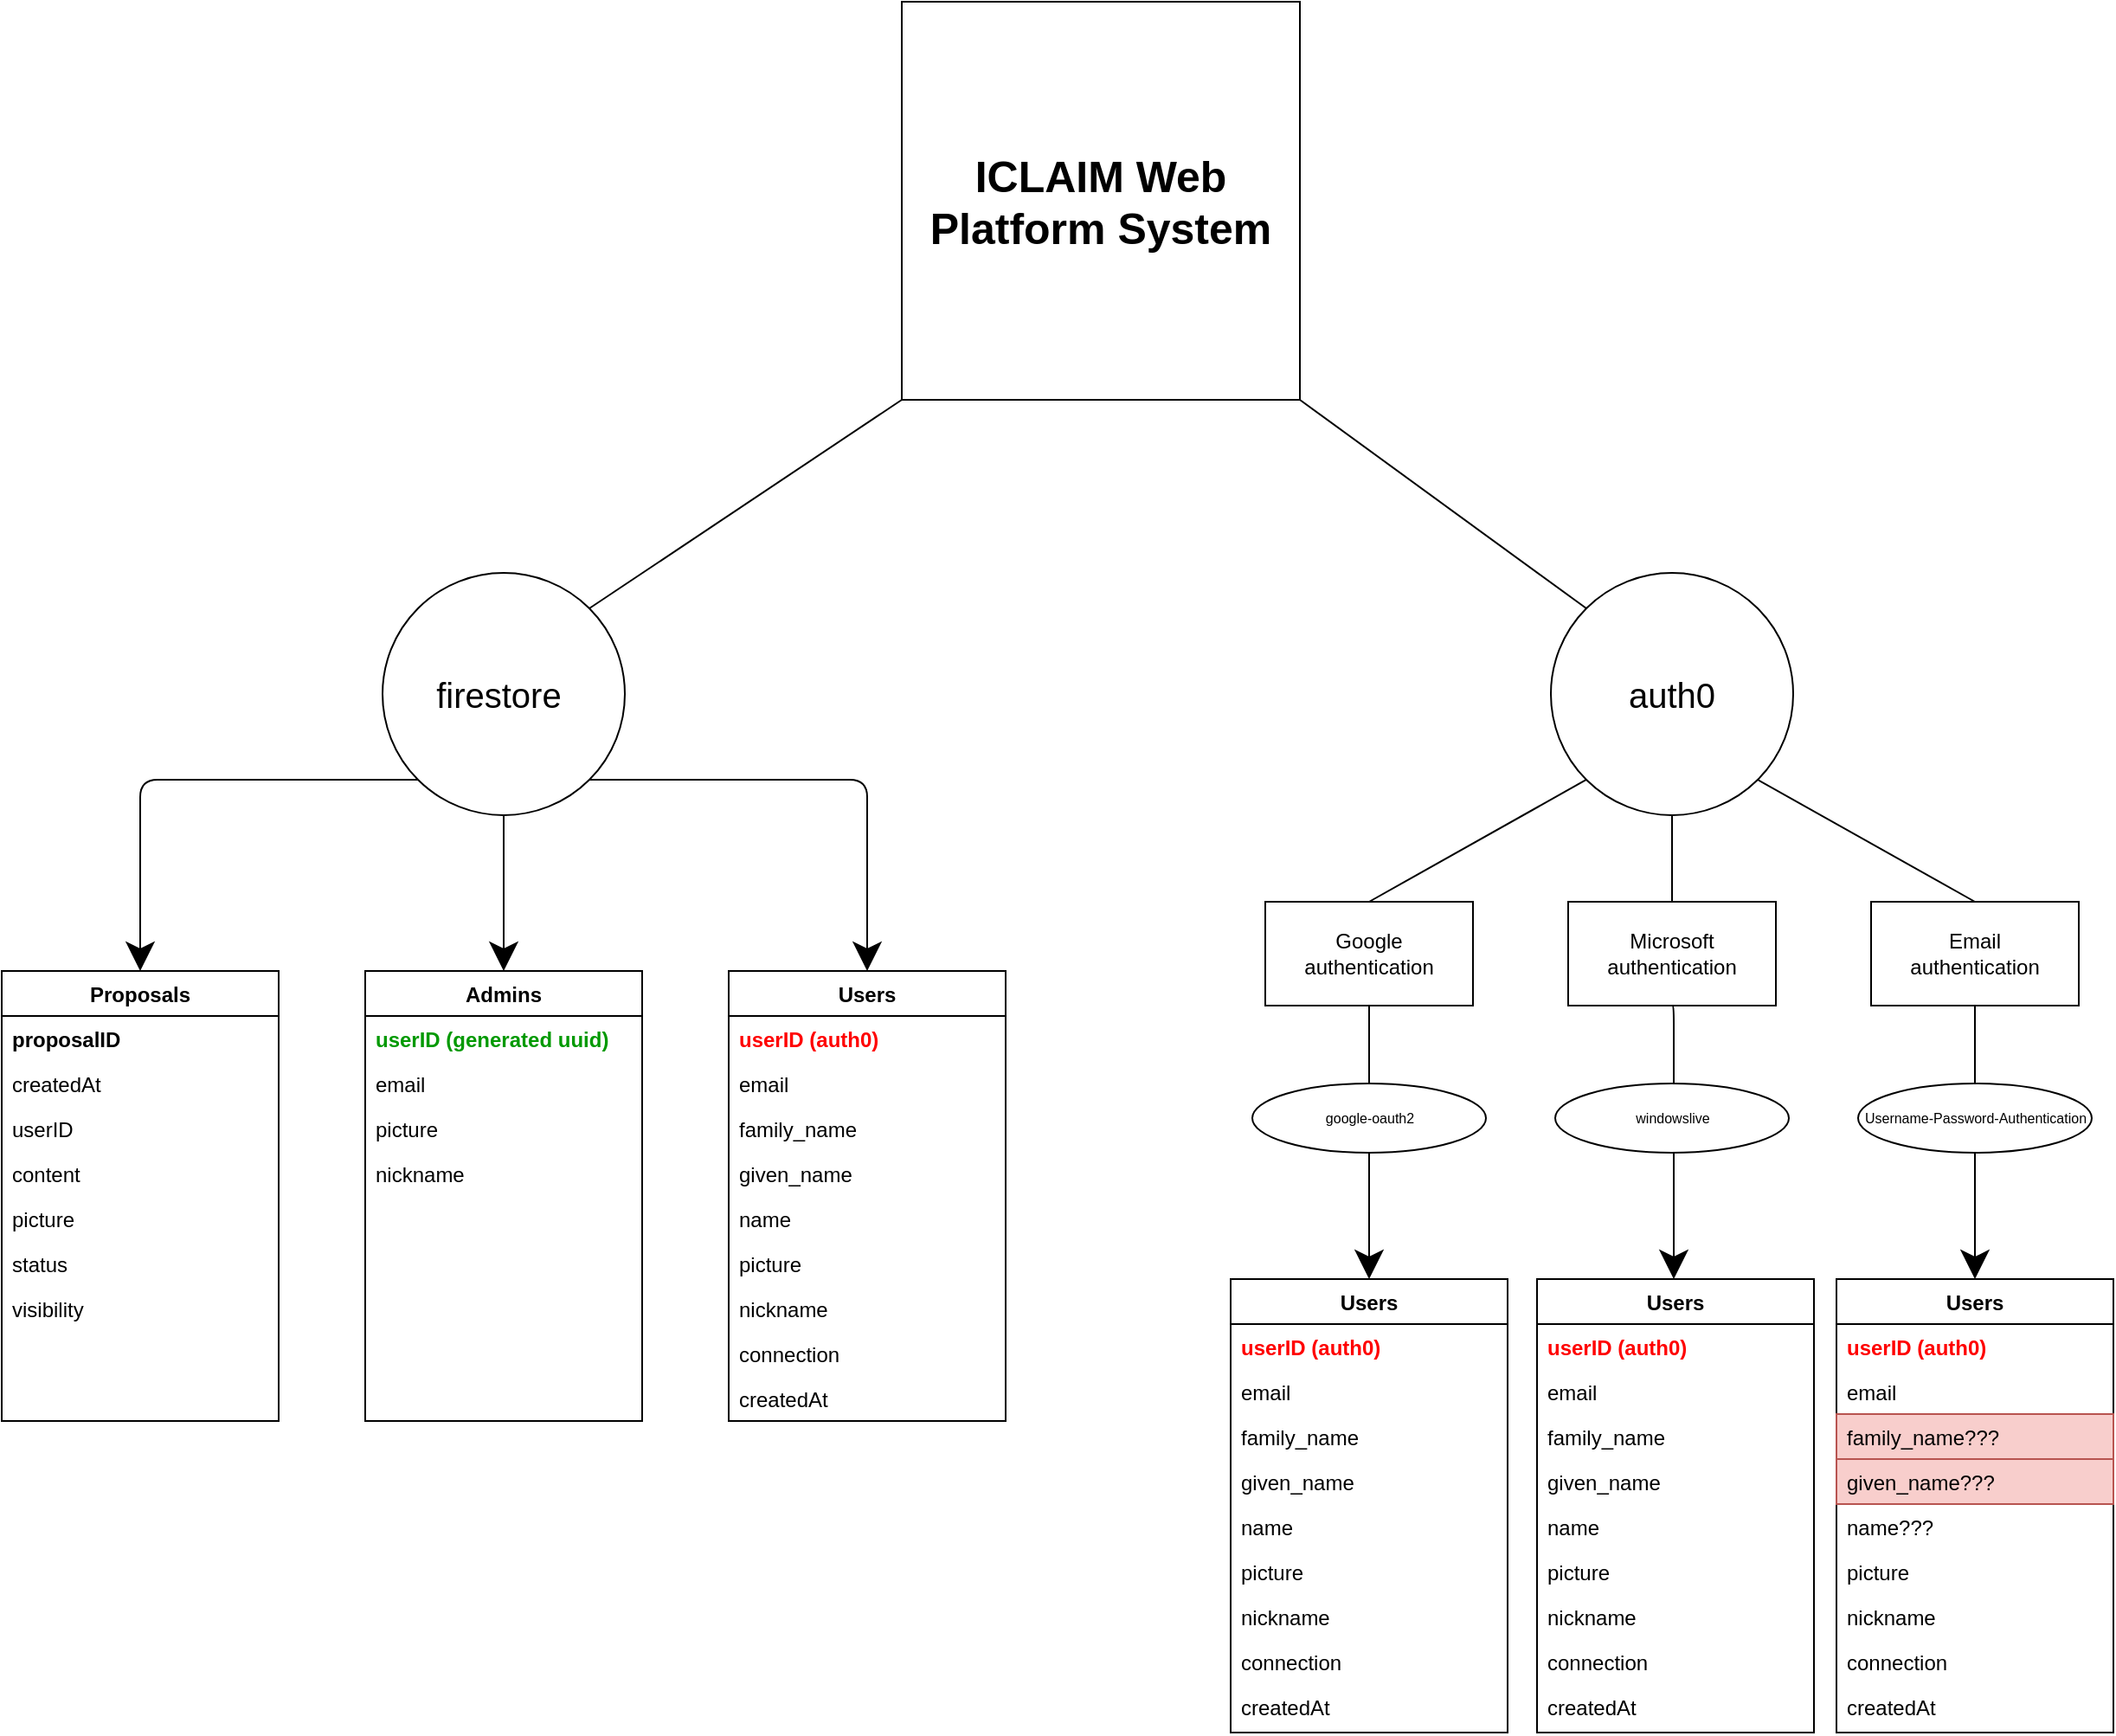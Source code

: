 <mxfile version="15.4.1" type="github">
  <diagram id="C5RBs43oDa-KdzZeNtuy" name="Page-1">
    <mxGraphModel dx="1807" dy="1753" grid="1" gridSize="10" guides="1" tooltips="1" connect="1" arrows="1" fold="1" page="1" pageScale="1" pageWidth="827" pageHeight="1169" math="0" shadow="0">
      <root>
        <mxCell id="WIyWlLk6GJQsqaUBKTNV-0" />
        <mxCell id="WIyWlLk6GJQsqaUBKTNV-1" parent="WIyWlLk6GJQsqaUBKTNV-0" />
        <mxCell id="mBqJHZcOA5LG5bO_AFRF-16" style="edgeStyle=none;orthogonalLoop=1;jettySize=auto;html=1;exitX=0.5;exitY=1;exitDx=0;exitDy=0;entryX=0.5;entryY=0;entryDx=0;entryDy=0;fontSize=12;endArrow=none;startSize=14;endSize=14;sourcePerimeterSpacing=8;targetPerimeterSpacing=8;" parent="WIyWlLk6GJQsqaUBKTNV-1" source="mBqJHZcOA5LG5bO_AFRF-1" target="mBqJHZcOA5LG5bO_AFRF-15" edge="1">
          <mxGeometry relative="1" as="geometry" />
        </mxCell>
        <mxCell id="mBqJHZcOA5LG5bO_AFRF-1" value="auth0" style="ellipse;whiteSpace=wrap;html=1;aspect=fixed;hachureGap=4;pointerEvents=0;fontSize=20;" parent="WIyWlLk6GJQsqaUBKTNV-1" vertex="1">
          <mxGeometry x="695" y="250" width="140" height="140" as="geometry" />
        </mxCell>
        <mxCell id="mBqJHZcOA5LG5bO_AFRF-2" value="Users" style="swimlane;fontStyle=1;align=center;verticalAlign=top;childLayout=stackLayout;horizontal=1;startSize=26;horizontalStack=0;resizeParent=1;resizeLast=0;collapsible=1;marginBottom=0;rounded=0;shadow=0;strokeWidth=1;" parent="WIyWlLk6GJQsqaUBKTNV-1" vertex="1">
          <mxGeometry x="510" y="658" width="160" height="262" as="geometry">
            <mxRectangle x="230" y="140" width="160" height="26" as="alternateBounds" />
          </mxGeometry>
        </mxCell>
        <mxCell id="mBqJHZcOA5LG5bO_AFRF-104" value="userID (auth0)" style="text;align=left;verticalAlign=top;spacingLeft=4;spacingRight=4;overflow=hidden;rotatable=0;points=[[0,0.5],[1,0.5]];portConstraint=eastwest;rounded=0;shadow=0;html=0;fontStyle=1;fontColor=#FF0000;" parent="mBqJHZcOA5LG5bO_AFRF-2" vertex="1">
          <mxGeometry y="26" width="160" height="26" as="geometry" />
        </mxCell>
        <mxCell id="mBqJHZcOA5LG5bO_AFRF-3" value="email" style="text;align=left;verticalAlign=top;spacingLeft=4;spacingRight=4;overflow=hidden;rotatable=0;points=[[0,0.5],[1,0.5]];portConstraint=eastwest;" parent="mBqJHZcOA5LG5bO_AFRF-2" vertex="1">
          <mxGeometry y="52" width="160" height="26" as="geometry" />
        </mxCell>
        <mxCell id="mBqJHZcOA5LG5bO_AFRF-29" value="family_name" style="text;align=left;verticalAlign=top;spacingLeft=4;spacingRight=4;overflow=hidden;rotatable=0;points=[[0,0.5],[1,0.5]];portConstraint=eastwest;rounded=0;shadow=0;html=0;" parent="mBqJHZcOA5LG5bO_AFRF-2" vertex="1">
          <mxGeometry y="78" width="160" height="26" as="geometry" />
        </mxCell>
        <mxCell id="mBqJHZcOA5LG5bO_AFRF-4" value="given_name" style="text;align=left;verticalAlign=top;spacingLeft=4;spacingRight=4;overflow=hidden;rotatable=0;points=[[0,0.5],[1,0.5]];portConstraint=eastwest;rounded=0;shadow=0;html=0;" parent="mBqJHZcOA5LG5bO_AFRF-2" vertex="1">
          <mxGeometry y="104" width="160" height="26" as="geometry" />
        </mxCell>
        <mxCell id="mBqJHZcOA5LG5bO_AFRF-5" value="name" style="text;align=left;verticalAlign=top;spacingLeft=4;spacingRight=4;overflow=hidden;rotatable=0;points=[[0,0.5],[1,0.5]];portConstraint=eastwest;rounded=0;shadow=0;html=0;" parent="mBqJHZcOA5LG5bO_AFRF-2" vertex="1">
          <mxGeometry y="130" width="160" height="26" as="geometry" />
        </mxCell>
        <mxCell id="mBqJHZcOA5LG5bO_AFRF-36" value="picture" style="text;align=left;verticalAlign=top;spacingLeft=4;spacingRight=4;overflow=hidden;rotatable=0;points=[[0,0.5],[1,0.5]];portConstraint=eastwest;rounded=0;shadow=0;html=0;" parent="mBqJHZcOA5LG5bO_AFRF-2" vertex="1">
          <mxGeometry y="156" width="160" height="26" as="geometry" />
        </mxCell>
        <mxCell id="mBqJHZcOA5LG5bO_AFRF-38" value="nickname" style="text;align=left;verticalAlign=top;spacingLeft=4;spacingRight=4;overflow=hidden;rotatable=0;points=[[0,0.5],[1,0.5]];portConstraint=eastwest;rounded=0;shadow=0;html=0;" parent="mBqJHZcOA5LG5bO_AFRF-2" vertex="1">
          <mxGeometry y="182" width="160" height="26" as="geometry" />
        </mxCell>
        <mxCell id="mBqJHZcOA5LG5bO_AFRF-47" value="connection" style="text;align=left;verticalAlign=top;spacingLeft=4;spacingRight=4;overflow=hidden;rotatable=0;points=[[0,0.5],[1,0.5]];portConstraint=eastwest;rounded=0;shadow=0;html=0;" parent="mBqJHZcOA5LG5bO_AFRF-2" vertex="1">
          <mxGeometry y="208" width="160" height="26" as="geometry" />
        </mxCell>
        <mxCell id="mBqJHZcOA5LG5bO_AFRF-77" value="createdAt" style="text;align=left;verticalAlign=top;spacingLeft=4;spacingRight=4;overflow=hidden;rotatable=0;points=[[0,0.5],[1,0.5]];portConstraint=eastwest;rounded=0;shadow=0;html=0;" parent="mBqJHZcOA5LG5bO_AFRF-2" vertex="1">
          <mxGeometry y="234" width="160" height="26" as="geometry" />
        </mxCell>
        <mxCell id="mBqJHZcOA5LG5bO_AFRF-13" value="" style="group" parent="WIyWlLk6GJQsqaUBKTNV-1" vertex="1" connectable="0">
          <mxGeometry x="530" y="440" width="120" height="60" as="geometry" />
        </mxCell>
        <mxCell id="mBqJHZcOA5LG5bO_AFRF-10" value="" style="rounded=0;whiteSpace=wrap;html=1;hachureGap=4;pointerEvents=0;fontSize=20;" parent="mBqJHZcOA5LG5bO_AFRF-13" vertex="1">
          <mxGeometry width="120" height="60" as="geometry" />
        </mxCell>
        <mxCell id="mBqJHZcOA5LG5bO_AFRF-12" value="Google authentication" style="text;html=1;strokeColor=none;fillColor=none;align=center;verticalAlign=middle;whiteSpace=wrap;rounded=0;hachureGap=4;pointerEvents=0;fontSize=12;" parent="mBqJHZcOA5LG5bO_AFRF-13" vertex="1">
          <mxGeometry x="40" y="20" width="40" height="20" as="geometry" />
        </mxCell>
        <mxCell id="mBqJHZcOA5LG5bO_AFRF-14" value="" style="endArrow=none;html=1;fontSize=12;startSize=14;endSize=14;sourcePerimeterSpacing=8;targetPerimeterSpacing=8;entryX=0;entryY=1;entryDx=0;entryDy=0;exitX=0.5;exitY=0;exitDx=0;exitDy=0;" parent="WIyWlLk6GJQsqaUBKTNV-1" source="mBqJHZcOA5LG5bO_AFRF-10" target="mBqJHZcOA5LG5bO_AFRF-1" edge="1">
          <mxGeometry width="50" height="50" relative="1" as="geometry">
            <mxPoint x="680" y="380" as="sourcePoint" />
            <mxPoint x="730" y="330" as="targetPoint" />
          </mxGeometry>
        </mxCell>
        <mxCell id="mBqJHZcOA5LG5bO_AFRF-18" value="" style="group" parent="WIyWlLk6GJQsqaUBKTNV-1" vertex="1" connectable="0">
          <mxGeometry x="705" y="440" width="120" height="60" as="geometry" />
        </mxCell>
        <mxCell id="mBqJHZcOA5LG5bO_AFRF-15" value="" style="rounded=0;whiteSpace=wrap;html=1;hachureGap=4;pointerEvents=0;fontSize=20;" parent="mBqJHZcOA5LG5bO_AFRF-18" vertex="1">
          <mxGeometry width="120" height="60" as="geometry" />
        </mxCell>
        <mxCell id="mBqJHZcOA5LG5bO_AFRF-17" value="Microsoft authentication" style="text;html=1;strokeColor=none;fillColor=none;align=center;verticalAlign=middle;whiteSpace=wrap;rounded=0;hachureGap=4;pointerEvents=0;fontSize=12;" parent="mBqJHZcOA5LG5bO_AFRF-18" vertex="1">
          <mxGeometry x="40" y="20" width="40" height="20" as="geometry" />
        </mxCell>
        <mxCell id="mBqJHZcOA5LG5bO_AFRF-19" value="" style="group" parent="WIyWlLk6GJQsqaUBKTNV-1" vertex="1" connectable="0">
          <mxGeometry x="880" y="440" width="120" height="60" as="geometry" />
        </mxCell>
        <mxCell id="mBqJHZcOA5LG5bO_AFRF-20" value="" style="rounded=0;whiteSpace=wrap;html=1;hachureGap=4;pointerEvents=0;fontSize=20;" parent="mBqJHZcOA5LG5bO_AFRF-19" vertex="1">
          <mxGeometry width="120" height="60" as="geometry" />
        </mxCell>
        <mxCell id="mBqJHZcOA5LG5bO_AFRF-21" value="Email authentication" style="text;html=1;strokeColor=none;fillColor=none;align=center;verticalAlign=middle;whiteSpace=wrap;rounded=0;hachureGap=4;pointerEvents=0;fontSize=12;" parent="mBqJHZcOA5LG5bO_AFRF-19" vertex="1">
          <mxGeometry x="40" y="20" width="40" height="20" as="geometry" />
        </mxCell>
        <mxCell id="mBqJHZcOA5LG5bO_AFRF-22" style="edgeStyle=none;orthogonalLoop=1;jettySize=auto;html=1;exitX=0.5;exitY=0;exitDx=0;exitDy=0;entryX=1;entryY=1;entryDx=0;entryDy=0;fontSize=12;endArrow=none;startSize=14;endSize=14;sourcePerimeterSpacing=8;targetPerimeterSpacing=8;" parent="WIyWlLk6GJQsqaUBKTNV-1" source="mBqJHZcOA5LG5bO_AFRF-20" target="mBqJHZcOA5LG5bO_AFRF-1" edge="1">
          <mxGeometry relative="1" as="geometry" />
        </mxCell>
        <mxCell id="mBqJHZcOA5LG5bO_AFRF-24" style="edgeStyle=none;orthogonalLoop=1;jettySize=auto;html=1;exitX=1;exitY=1;exitDx=0;exitDy=0;entryX=0;entryY=0;entryDx=0;entryDy=0;fontSize=12;endArrow=none;startSize=14;endSize=14;sourcePerimeterSpacing=8;targetPerimeterSpacing=8;" parent="WIyWlLk6GJQsqaUBKTNV-1" source="mBqJHZcOA5LG5bO_AFRF-23" target="mBqJHZcOA5LG5bO_AFRF-1" edge="1">
          <mxGeometry relative="1" as="geometry" />
        </mxCell>
        <mxCell id="mBqJHZcOA5LG5bO_AFRF-26" style="edgeStyle=none;orthogonalLoop=1;jettySize=auto;html=1;exitX=0;exitY=1;exitDx=0;exitDy=0;entryX=1;entryY=0;entryDx=0;entryDy=0;fontSize=12;endArrow=none;startSize=14;endSize=14;sourcePerimeterSpacing=8;targetPerimeterSpacing=8;" parent="WIyWlLk6GJQsqaUBKTNV-1" source="mBqJHZcOA5LG5bO_AFRF-23" target="mBqJHZcOA5LG5bO_AFRF-25" edge="1">
          <mxGeometry relative="1" as="geometry" />
        </mxCell>
        <mxCell id="mBqJHZcOA5LG5bO_AFRF-23" value="&lt;font style=&quot;font-size: 25px&quot;&gt;&lt;b&gt;ICLAIM Web Platform System&lt;/b&gt;&lt;/font&gt;" style="whiteSpace=wrap;html=1;aspect=fixed;hachureGap=4;pointerEvents=0;fontSize=12;" parent="WIyWlLk6GJQsqaUBKTNV-1" vertex="1">
          <mxGeometry x="320" y="-80" width="230" height="230" as="geometry" />
        </mxCell>
        <mxCell id="mBqJHZcOA5LG5bO_AFRF-93" style="edgeStyle=segmentEdgeStyle;orthogonalLoop=1;jettySize=auto;html=1;exitX=1;exitY=1;exitDx=0;exitDy=0;entryX=0.5;entryY=0;entryDx=0;entryDy=0;fontSize=8;startSize=14;endSize=14;sourcePerimeterSpacing=8;targetPerimeterSpacing=8;" parent="WIyWlLk6GJQsqaUBKTNV-1" source="mBqJHZcOA5LG5bO_AFRF-25" target="mBqJHZcOA5LG5bO_AFRF-84" edge="1">
          <mxGeometry relative="1" as="geometry" />
        </mxCell>
        <mxCell id="mBqJHZcOA5LG5bO_AFRF-108" style="edgeStyle=segmentEdgeStyle;orthogonalLoop=1;jettySize=auto;html=1;exitX=0.5;exitY=1;exitDx=0;exitDy=0;entryX=0.5;entryY=0;entryDx=0;entryDy=0;fontSize=8;startSize=14;endSize=14;sourcePerimeterSpacing=8;targetPerimeterSpacing=8;" parent="WIyWlLk6GJQsqaUBKTNV-1" source="mBqJHZcOA5LG5bO_AFRF-25" target="mBqJHZcOA5LG5bO_AFRF-94" edge="1">
          <mxGeometry relative="1" as="geometry" />
        </mxCell>
        <mxCell id="mBqJHZcOA5LG5bO_AFRF-119" style="edgeStyle=segmentEdgeStyle;orthogonalLoop=1;jettySize=auto;html=1;exitX=0;exitY=1;exitDx=0;exitDy=0;entryX=0.5;entryY=0;entryDx=0;entryDy=0;fontSize=8;startSize=14;endSize=14;sourcePerimeterSpacing=8;targetPerimeterSpacing=8;" parent="WIyWlLk6GJQsqaUBKTNV-1" source="mBqJHZcOA5LG5bO_AFRF-25" target="mBqJHZcOA5LG5bO_AFRF-109" edge="1">
          <mxGeometry relative="1" as="geometry" />
        </mxCell>
        <mxCell id="mBqJHZcOA5LG5bO_AFRF-25" value="firestore&amp;nbsp;" style="ellipse;whiteSpace=wrap;html=1;aspect=fixed;hachureGap=4;pointerEvents=0;fontSize=20;" parent="WIyWlLk6GJQsqaUBKTNV-1" vertex="1">
          <mxGeometry x="20" y="250" width="140" height="140" as="geometry" />
        </mxCell>
        <mxCell id="mBqJHZcOA5LG5bO_AFRF-37" style="edgeStyle=segmentEdgeStyle;orthogonalLoop=1;jettySize=auto;html=1;exitX=0.5;exitY=1;exitDx=0;exitDy=0;entryX=0.5;entryY=0;entryDx=0;entryDy=0;fontSize=12;startSize=14;endSize=14;targetPerimeterSpacing=8;startArrow=none;" parent="WIyWlLk6GJQsqaUBKTNV-1" target="mBqJHZcOA5LG5bO_AFRF-2" edge="1">
          <mxGeometry relative="1" as="geometry">
            <mxPoint x="590" y="585" as="sourcePoint" />
          </mxGeometry>
        </mxCell>
        <mxCell id="mBqJHZcOA5LG5bO_AFRF-46" style="edgeStyle=segmentEdgeStyle;orthogonalLoop=1;jettySize=auto;html=1;exitX=0.5;exitY=1;exitDx=0;exitDy=0;entryX=0.5;entryY=0;entryDx=0;entryDy=0;fontSize=12;startSize=14;endSize=14;sourcePerimeterSpacing=8;targetPerimeterSpacing=8;" parent="WIyWlLk6GJQsqaUBKTNV-1" source="mBqJHZcOA5LG5bO_AFRF-15" edge="1">
          <mxGeometry relative="1" as="geometry">
            <mxPoint x="766" y="658" as="targetPoint" />
          </mxGeometry>
        </mxCell>
        <mxCell id="mBqJHZcOA5LG5bO_AFRF-55" style="edgeStyle=segmentEdgeStyle;orthogonalLoop=1;jettySize=auto;html=1;exitX=0.5;exitY=1;exitDx=0;exitDy=0;fontSize=12;startSize=14;endSize=14;sourcePerimeterSpacing=8;targetPerimeterSpacing=8;entryX=0.5;entryY=0;entryDx=0;entryDy=0;" parent="WIyWlLk6GJQsqaUBKTNV-1" source="mBqJHZcOA5LG5bO_AFRF-20" target="mBqJHZcOA5LG5bO_AFRF-56" edge="1">
          <mxGeometry relative="1" as="geometry">
            <mxPoint x="940" y="640" as="targetPoint" />
          </mxGeometry>
        </mxCell>
        <mxCell id="mBqJHZcOA5LG5bO_AFRF-56" value="Users" style="swimlane;fontStyle=1;align=center;verticalAlign=top;childLayout=stackLayout;horizontal=1;startSize=26;horizontalStack=0;resizeParent=1;resizeLast=0;collapsible=1;marginBottom=0;rounded=0;shadow=0;strokeWidth=1;" parent="WIyWlLk6GJQsqaUBKTNV-1" vertex="1">
          <mxGeometry x="860" y="658" width="160" height="262" as="geometry">
            <mxRectangle x="230" y="140" width="160" height="26" as="alternateBounds" />
          </mxGeometry>
        </mxCell>
        <mxCell id="mBqJHZcOA5LG5bO_AFRF-106" value="userID (auth0)" style="text;align=left;verticalAlign=top;spacingLeft=4;spacingRight=4;overflow=hidden;rotatable=0;points=[[0,0.5],[1,0.5]];portConstraint=eastwest;rounded=0;shadow=0;html=0;fontStyle=1;fontColor=#FF0000;" parent="mBqJHZcOA5LG5bO_AFRF-56" vertex="1">
          <mxGeometry y="26" width="160" height="26" as="geometry" />
        </mxCell>
        <mxCell id="mBqJHZcOA5LG5bO_AFRF-57" value="email" style="text;align=left;verticalAlign=top;spacingLeft=4;spacingRight=4;overflow=hidden;rotatable=0;points=[[0,0.5],[1,0.5]];portConstraint=eastwest;" parent="mBqJHZcOA5LG5bO_AFRF-56" vertex="1">
          <mxGeometry y="52" width="160" height="26" as="geometry" />
        </mxCell>
        <mxCell id="mBqJHZcOA5LG5bO_AFRF-59" value="family_name???" style="text;align=left;verticalAlign=top;spacingLeft=4;spacingRight=4;overflow=hidden;rotatable=0;points=[[0,0.5],[1,0.5]];portConstraint=eastwest;rounded=0;shadow=0;html=0;fillColor=#f8cecc;strokeColor=#b85450;" parent="mBqJHZcOA5LG5bO_AFRF-56" vertex="1">
          <mxGeometry y="78" width="160" height="26" as="geometry" />
        </mxCell>
        <mxCell id="mBqJHZcOA5LG5bO_AFRF-60" value="given_name???" style="text;align=left;verticalAlign=top;spacingLeft=4;spacingRight=4;overflow=hidden;rotatable=0;points=[[0,0.5],[1,0.5]];portConstraint=eastwest;rounded=0;shadow=0;html=0;fillColor=#f8cecc;strokeColor=#b85450;" parent="mBqJHZcOA5LG5bO_AFRF-56" vertex="1">
          <mxGeometry y="104" width="160" height="26" as="geometry" />
        </mxCell>
        <mxCell id="mBqJHZcOA5LG5bO_AFRF-61" value="name???" style="text;align=left;verticalAlign=top;spacingLeft=4;spacingRight=4;overflow=hidden;rotatable=0;points=[[0,0.5],[1,0.5]];portConstraint=eastwest;rounded=0;shadow=0;html=0;" parent="mBqJHZcOA5LG5bO_AFRF-56" vertex="1">
          <mxGeometry y="130" width="160" height="26" as="geometry" />
        </mxCell>
        <mxCell id="mBqJHZcOA5LG5bO_AFRF-62" value="picture" style="text;align=left;verticalAlign=top;spacingLeft=4;spacingRight=4;overflow=hidden;rotatable=0;points=[[0,0.5],[1,0.5]];portConstraint=eastwest;rounded=0;shadow=0;html=0;" parent="mBqJHZcOA5LG5bO_AFRF-56" vertex="1">
          <mxGeometry y="156" width="160" height="26" as="geometry" />
        </mxCell>
        <mxCell id="mBqJHZcOA5LG5bO_AFRF-81" value="nickname" style="text;align=left;verticalAlign=top;spacingLeft=4;spacingRight=4;overflow=hidden;rotatable=0;points=[[0,0.5],[1,0.5]];portConstraint=eastwest;rounded=0;shadow=0;html=0;" parent="mBqJHZcOA5LG5bO_AFRF-56" vertex="1">
          <mxGeometry y="182" width="160" height="26" as="geometry" />
        </mxCell>
        <mxCell id="mBqJHZcOA5LG5bO_AFRF-82" value="connection" style="text;align=left;verticalAlign=top;spacingLeft=4;spacingRight=4;overflow=hidden;rotatable=0;points=[[0,0.5],[1,0.5]];portConstraint=eastwest;rounded=0;shadow=0;html=0;" parent="mBqJHZcOA5LG5bO_AFRF-56" vertex="1">
          <mxGeometry y="208" width="160" height="26" as="geometry" />
        </mxCell>
        <mxCell id="mBqJHZcOA5LG5bO_AFRF-83" value="createdAt" style="text;align=left;verticalAlign=top;spacingLeft=4;spacingRight=4;overflow=hidden;rotatable=0;points=[[0,0.5],[1,0.5]];portConstraint=eastwest;rounded=0;shadow=0;html=0;" parent="mBqJHZcOA5LG5bO_AFRF-56" vertex="1">
          <mxGeometry y="234" width="160" height="26" as="geometry" />
        </mxCell>
        <mxCell id="mBqJHZcOA5LG5bO_AFRF-65" value="" style="edgeStyle=segmentEdgeStyle;orthogonalLoop=1;jettySize=auto;html=1;exitX=0.5;exitY=1;exitDx=0;exitDy=0;entryX=0.5;entryY=0;entryDx=0;entryDy=0;fontSize=12;startSize=14;endSize=14;sourcePerimeterSpacing=8;endArrow=none;" parent="WIyWlLk6GJQsqaUBKTNV-1" source="mBqJHZcOA5LG5bO_AFRF-10" edge="1">
          <mxGeometry relative="1" as="geometry">
            <mxPoint x="590" y="500" as="sourcePoint" />
            <mxPoint x="590" y="545" as="targetPoint" />
          </mxGeometry>
        </mxCell>
        <mxCell id="mBqJHZcOA5LG5bO_AFRF-66" value="&lt;font style=&quot;font-size: 8px;&quot;&gt;Username-Password-Authentication&lt;/font&gt;" style="ellipse;whiteSpace=wrap;html=1;hachureGap=4;pointerEvents=0;fontSize=8;" parent="WIyWlLk6GJQsqaUBKTNV-1" vertex="1">
          <mxGeometry x="872.5" y="545" width="135" height="40" as="geometry" />
        </mxCell>
        <mxCell id="mBqJHZcOA5LG5bO_AFRF-67" value="&lt;font style=&quot;font-size: 8px&quot;&gt;google-oauth2&lt;/font&gt;" style="ellipse;whiteSpace=wrap;html=1;hachureGap=4;pointerEvents=0;fontSize=8;" parent="WIyWlLk6GJQsqaUBKTNV-1" vertex="1">
          <mxGeometry x="522.5" y="545" width="135" height="40" as="geometry" />
        </mxCell>
        <mxCell id="mBqJHZcOA5LG5bO_AFRF-68" value="&lt;font style=&quot;font-size: 8px&quot;&gt;windowslive&lt;/font&gt;" style="ellipse;whiteSpace=wrap;html=1;hachureGap=4;pointerEvents=0;fontSize=8;" parent="WIyWlLk6GJQsqaUBKTNV-1" vertex="1">
          <mxGeometry x="697.5" y="545" width="135" height="40" as="geometry" />
        </mxCell>
        <mxCell id="mBqJHZcOA5LG5bO_AFRF-69" value="Users" style="swimlane;fontStyle=1;align=center;verticalAlign=top;childLayout=stackLayout;horizontal=1;startSize=26;horizontalStack=0;resizeParent=1;resizeLast=0;collapsible=1;marginBottom=0;rounded=0;shadow=0;strokeWidth=1;" parent="WIyWlLk6GJQsqaUBKTNV-1" vertex="1">
          <mxGeometry x="687" y="658" width="160" height="262" as="geometry">
            <mxRectangle x="230" y="140" width="160" height="26" as="alternateBounds" />
          </mxGeometry>
        </mxCell>
        <mxCell id="mBqJHZcOA5LG5bO_AFRF-105" value="userID (auth0)" style="text;align=left;verticalAlign=top;spacingLeft=4;spacingRight=4;overflow=hidden;rotatable=0;points=[[0,0.5],[1,0.5]];portConstraint=eastwest;rounded=0;shadow=0;html=0;fontStyle=1;fontColor=#FF0000;" parent="mBqJHZcOA5LG5bO_AFRF-69" vertex="1">
          <mxGeometry y="26" width="160" height="26" as="geometry" />
        </mxCell>
        <mxCell id="mBqJHZcOA5LG5bO_AFRF-70" value="email" style="text;align=left;verticalAlign=top;spacingLeft=4;spacingRight=4;overflow=hidden;rotatable=0;points=[[0,0.5],[1,0.5]];portConstraint=eastwest;" parent="mBqJHZcOA5LG5bO_AFRF-69" vertex="1">
          <mxGeometry y="52" width="160" height="26" as="geometry" />
        </mxCell>
        <mxCell id="mBqJHZcOA5LG5bO_AFRF-71" value="family_name" style="text;align=left;verticalAlign=top;spacingLeft=4;spacingRight=4;overflow=hidden;rotatable=0;points=[[0,0.5],[1,0.5]];portConstraint=eastwest;rounded=0;shadow=0;html=0;" parent="mBqJHZcOA5LG5bO_AFRF-69" vertex="1">
          <mxGeometry y="78" width="160" height="26" as="geometry" />
        </mxCell>
        <mxCell id="mBqJHZcOA5LG5bO_AFRF-72" value="given_name" style="text;align=left;verticalAlign=top;spacingLeft=4;spacingRight=4;overflow=hidden;rotatable=0;points=[[0,0.5],[1,0.5]];portConstraint=eastwest;rounded=0;shadow=0;html=0;" parent="mBqJHZcOA5LG5bO_AFRF-69" vertex="1">
          <mxGeometry y="104" width="160" height="26" as="geometry" />
        </mxCell>
        <mxCell id="mBqJHZcOA5LG5bO_AFRF-73" value="name" style="text;align=left;verticalAlign=top;spacingLeft=4;spacingRight=4;overflow=hidden;rotatable=0;points=[[0,0.5],[1,0.5]];portConstraint=eastwest;rounded=0;shadow=0;html=0;" parent="mBqJHZcOA5LG5bO_AFRF-69" vertex="1">
          <mxGeometry y="130" width="160" height="26" as="geometry" />
        </mxCell>
        <mxCell id="mBqJHZcOA5LG5bO_AFRF-74" value="picture" style="text;align=left;verticalAlign=top;spacingLeft=4;spacingRight=4;overflow=hidden;rotatable=0;points=[[0,0.5],[1,0.5]];portConstraint=eastwest;rounded=0;shadow=0;html=0;" parent="mBqJHZcOA5LG5bO_AFRF-69" vertex="1">
          <mxGeometry y="156" width="160" height="26" as="geometry" />
        </mxCell>
        <mxCell id="mBqJHZcOA5LG5bO_AFRF-75" value="nickname" style="text;align=left;verticalAlign=top;spacingLeft=4;spacingRight=4;overflow=hidden;rotatable=0;points=[[0,0.5],[1,0.5]];portConstraint=eastwest;rounded=0;shadow=0;html=0;" parent="mBqJHZcOA5LG5bO_AFRF-69" vertex="1">
          <mxGeometry y="182" width="160" height="26" as="geometry" />
        </mxCell>
        <mxCell id="mBqJHZcOA5LG5bO_AFRF-78" value="connection" style="text;align=left;verticalAlign=top;spacingLeft=4;spacingRight=4;overflow=hidden;rotatable=0;points=[[0,0.5],[1,0.5]];portConstraint=eastwest;rounded=0;shadow=0;html=0;" parent="mBqJHZcOA5LG5bO_AFRF-69" vertex="1">
          <mxGeometry y="208" width="160" height="26" as="geometry" />
        </mxCell>
        <mxCell id="mBqJHZcOA5LG5bO_AFRF-79" value="createdAt" style="text;align=left;verticalAlign=top;spacingLeft=4;spacingRight=4;overflow=hidden;rotatable=0;points=[[0,0.5],[1,0.5]];portConstraint=eastwest;rounded=0;shadow=0;html=0;" parent="mBqJHZcOA5LG5bO_AFRF-69" vertex="1">
          <mxGeometry y="234" width="160" height="26" as="geometry" />
        </mxCell>
        <mxCell id="mBqJHZcOA5LG5bO_AFRF-84" value="Users" style="swimlane;fontStyle=1;align=center;verticalAlign=top;childLayout=stackLayout;horizontal=1;startSize=26;horizontalStack=0;resizeParent=1;resizeLast=0;collapsible=1;marginBottom=0;rounded=0;shadow=0;strokeWidth=1;" parent="WIyWlLk6GJQsqaUBKTNV-1" vertex="1">
          <mxGeometry x="220" y="480" width="160" height="260" as="geometry">
            <mxRectangle x="230" y="140" width="160" height="26" as="alternateBounds" />
          </mxGeometry>
        </mxCell>
        <mxCell id="mBqJHZcOA5LG5bO_AFRF-103" value="userID (auth0)" style="text;align=left;verticalAlign=top;spacingLeft=4;spacingRight=4;overflow=hidden;rotatable=0;points=[[0,0.5],[1,0.5]];portConstraint=eastwest;rounded=0;shadow=0;html=0;fontStyle=1;fontColor=#FF0000;" parent="mBqJHZcOA5LG5bO_AFRF-84" vertex="1">
          <mxGeometry y="26" width="160" height="26" as="geometry" />
        </mxCell>
        <mxCell id="mBqJHZcOA5LG5bO_AFRF-85" value="email" style="text;align=left;verticalAlign=top;spacingLeft=4;spacingRight=4;overflow=hidden;rotatable=0;points=[[0,0.5],[1,0.5]];portConstraint=eastwest;" parent="mBqJHZcOA5LG5bO_AFRF-84" vertex="1">
          <mxGeometry y="52" width="160" height="26" as="geometry" />
        </mxCell>
        <mxCell id="mBqJHZcOA5LG5bO_AFRF-86" value="family_name" style="text;align=left;verticalAlign=top;spacingLeft=4;spacingRight=4;overflow=hidden;rotatable=0;points=[[0,0.5],[1,0.5]];portConstraint=eastwest;rounded=0;shadow=0;html=0;" parent="mBqJHZcOA5LG5bO_AFRF-84" vertex="1">
          <mxGeometry y="78" width="160" height="26" as="geometry" />
        </mxCell>
        <mxCell id="mBqJHZcOA5LG5bO_AFRF-87" value="given_name" style="text;align=left;verticalAlign=top;spacingLeft=4;spacingRight=4;overflow=hidden;rotatable=0;points=[[0,0.5],[1,0.5]];portConstraint=eastwest;rounded=0;shadow=0;html=0;" parent="mBqJHZcOA5LG5bO_AFRF-84" vertex="1">
          <mxGeometry y="104" width="160" height="26" as="geometry" />
        </mxCell>
        <mxCell id="mBqJHZcOA5LG5bO_AFRF-88" value="name" style="text;align=left;verticalAlign=top;spacingLeft=4;spacingRight=4;overflow=hidden;rotatable=0;points=[[0,0.5],[1,0.5]];portConstraint=eastwest;rounded=0;shadow=0;html=0;" parent="mBqJHZcOA5LG5bO_AFRF-84" vertex="1">
          <mxGeometry y="130" width="160" height="26" as="geometry" />
        </mxCell>
        <mxCell id="mBqJHZcOA5LG5bO_AFRF-89" value="picture" style="text;align=left;verticalAlign=top;spacingLeft=4;spacingRight=4;overflow=hidden;rotatable=0;points=[[0,0.5],[1,0.5]];portConstraint=eastwest;rounded=0;shadow=0;html=0;" parent="mBqJHZcOA5LG5bO_AFRF-84" vertex="1">
          <mxGeometry y="156" width="160" height="26" as="geometry" />
        </mxCell>
        <mxCell id="mBqJHZcOA5LG5bO_AFRF-90" value="nickname" style="text;align=left;verticalAlign=top;spacingLeft=4;spacingRight=4;overflow=hidden;rotatable=0;points=[[0,0.5],[1,0.5]];portConstraint=eastwest;rounded=0;shadow=0;html=0;" parent="mBqJHZcOA5LG5bO_AFRF-84" vertex="1">
          <mxGeometry y="182" width="160" height="26" as="geometry" />
        </mxCell>
        <mxCell id="mBqJHZcOA5LG5bO_AFRF-91" value="connection" style="text;align=left;verticalAlign=top;spacingLeft=4;spacingRight=4;overflow=hidden;rotatable=0;points=[[0,0.5],[1,0.5]];portConstraint=eastwest;rounded=0;shadow=0;html=0;" parent="mBqJHZcOA5LG5bO_AFRF-84" vertex="1">
          <mxGeometry y="208" width="160" height="26" as="geometry" />
        </mxCell>
        <mxCell id="mBqJHZcOA5LG5bO_AFRF-92" value="createdAt" style="text;align=left;verticalAlign=top;spacingLeft=4;spacingRight=4;overflow=hidden;rotatable=0;points=[[0,0.5],[1,0.5]];portConstraint=eastwest;rounded=0;shadow=0;html=0;" parent="mBqJHZcOA5LG5bO_AFRF-84" vertex="1">
          <mxGeometry y="234" width="160" height="26" as="geometry" />
        </mxCell>
        <mxCell id="mBqJHZcOA5LG5bO_AFRF-94" value="Admins" style="swimlane;fontStyle=1;align=center;verticalAlign=top;childLayout=stackLayout;horizontal=1;startSize=26;horizontalStack=0;resizeParent=1;resizeLast=0;collapsible=1;marginBottom=0;rounded=0;shadow=0;strokeWidth=1;" parent="WIyWlLk6GJQsqaUBKTNV-1" vertex="1">
          <mxGeometry x="10" y="480" width="160" height="260" as="geometry">
            <mxRectangle x="230" y="140" width="160" height="26" as="alternateBounds" />
          </mxGeometry>
        </mxCell>
        <mxCell id="mBqJHZcOA5LG5bO_AFRF-107" value="userID (generated uuid)" style="text;align=left;verticalAlign=top;spacingLeft=4;spacingRight=4;overflow=hidden;rotatable=0;points=[[0,0.5],[1,0.5]];portConstraint=eastwest;rounded=0;shadow=0;html=0;fontStyle=1;fontColor=#009900;" parent="mBqJHZcOA5LG5bO_AFRF-94" vertex="1">
          <mxGeometry y="26" width="160" height="26" as="geometry" />
        </mxCell>
        <mxCell id="mBqJHZcOA5LG5bO_AFRF-95" value="email" style="text;align=left;verticalAlign=top;spacingLeft=4;spacingRight=4;overflow=hidden;rotatable=0;points=[[0,0.5],[1,0.5]];portConstraint=eastwest;" parent="mBqJHZcOA5LG5bO_AFRF-94" vertex="1">
          <mxGeometry y="52" width="160" height="26" as="geometry" />
        </mxCell>
        <mxCell id="mBqJHZcOA5LG5bO_AFRF-99" value="picture" style="text;align=left;verticalAlign=top;spacingLeft=4;spacingRight=4;overflow=hidden;rotatable=0;points=[[0,0.5],[1,0.5]];portConstraint=eastwest;rounded=0;shadow=0;html=0;" parent="mBqJHZcOA5LG5bO_AFRF-94" vertex="1">
          <mxGeometry y="78" width="160" height="26" as="geometry" />
        </mxCell>
        <mxCell id="mBqJHZcOA5LG5bO_AFRF-100" value="nickname" style="text;align=left;verticalAlign=top;spacingLeft=4;spacingRight=4;overflow=hidden;rotatable=0;points=[[0,0.5],[1,0.5]];portConstraint=eastwest;rounded=0;shadow=0;html=0;" parent="mBqJHZcOA5LG5bO_AFRF-94" vertex="1">
          <mxGeometry y="104" width="160" height="26" as="geometry" />
        </mxCell>
        <mxCell id="mBqJHZcOA5LG5bO_AFRF-109" value="Proposals" style="swimlane;fontStyle=1;align=center;verticalAlign=top;childLayout=stackLayout;horizontal=1;startSize=26;horizontalStack=0;resizeParent=1;resizeLast=0;collapsible=1;marginBottom=0;rounded=0;shadow=0;strokeWidth=1;" parent="WIyWlLk6GJQsqaUBKTNV-1" vertex="1">
          <mxGeometry x="-200" y="480" width="160" height="260" as="geometry">
            <mxRectangle x="230" y="140" width="160" height="26" as="alternateBounds" />
          </mxGeometry>
        </mxCell>
        <mxCell id="mBqJHZcOA5LG5bO_AFRF-118" value="proposalID" style="text;align=left;verticalAlign=top;spacingLeft=4;spacingRight=4;overflow=hidden;rotatable=0;points=[[0,0.5],[1,0.5]];portConstraint=eastwest;rounded=0;shadow=0;html=0;fontStyle=1" parent="mBqJHZcOA5LG5bO_AFRF-109" vertex="1">
          <mxGeometry y="26" width="160" height="26" as="geometry" />
        </mxCell>
        <mxCell id="mBqJHZcOA5LG5bO_AFRF-121" value="createdAt" style="text;align=left;verticalAlign=top;spacingLeft=4;spacingRight=4;overflow=hidden;rotatable=0;points=[[0,0.5],[1,0.5]];portConstraint=eastwest;rounded=0;shadow=0;html=0;" parent="mBqJHZcOA5LG5bO_AFRF-109" vertex="1">
          <mxGeometry y="52" width="160" height="26" as="geometry" />
        </mxCell>
        <mxCell id="mBqJHZcOA5LG5bO_AFRF-110" value="userID" style="text;align=left;verticalAlign=top;spacingLeft=4;spacingRight=4;overflow=hidden;rotatable=0;points=[[0,0.5],[1,0.5]];portConstraint=eastwest;" parent="mBqJHZcOA5LG5bO_AFRF-109" vertex="1">
          <mxGeometry y="78" width="160" height="26" as="geometry" />
        </mxCell>
        <mxCell id="mBqJHZcOA5LG5bO_AFRF-117" value="content" style="text;align=left;verticalAlign=top;spacingLeft=4;spacingRight=4;overflow=hidden;rotatable=0;points=[[0,0.5],[1,0.5]];portConstraint=eastwest;rounded=0;shadow=0;html=0;" parent="mBqJHZcOA5LG5bO_AFRF-109" vertex="1">
          <mxGeometry y="104" width="160" height="26" as="geometry" />
        </mxCell>
        <mxCell id="mBqJHZcOA5LG5bO_AFRF-120" value="picture" style="text;align=left;verticalAlign=top;spacingLeft=4;spacingRight=4;overflow=hidden;rotatable=0;points=[[0,0.5],[1,0.5]];portConstraint=eastwest;rounded=0;shadow=0;html=0;" parent="mBqJHZcOA5LG5bO_AFRF-109" vertex="1">
          <mxGeometry y="130" width="160" height="26" as="geometry" />
        </mxCell>
        <mxCell id="mBqJHZcOA5LG5bO_AFRF-122" value="status" style="text;align=left;verticalAlign=top;spacingLeft=4;spacingRight=4;overflow=hidden;rotatable=0;points=[[0,0.5],[1,0.5]];portConstraint=eastwest;rounded=0;shadow=0;html=0;" parent="mBqJHZcOA5LG5bO_AFRF-109" vertex="1">
          <mxGeometry y="156" width="160" height="26" as="geometry" />
        </mxCell>
        <mxCell id="mBqJHZcOA5LG5bO_AFRF-123" value="visibility" style="text;align=left;verticalAlign=top;spacingLeft=4;spacingRight=4;overflow=hidden;rotatable=0;points=[[0,0.5],[1,0.5]];portConstraint=eastwest;rounded=0;shadow=0;html=0;" parent="mBqJHZcOA5LG5bO_AFRF-109" vertex="1">
          <mxGeometry y="182" width="160" height="26" as="geometry" />
        </mxCell>
      </root>
    </mxGraphModel>
  </diagram>
</mxfile>
